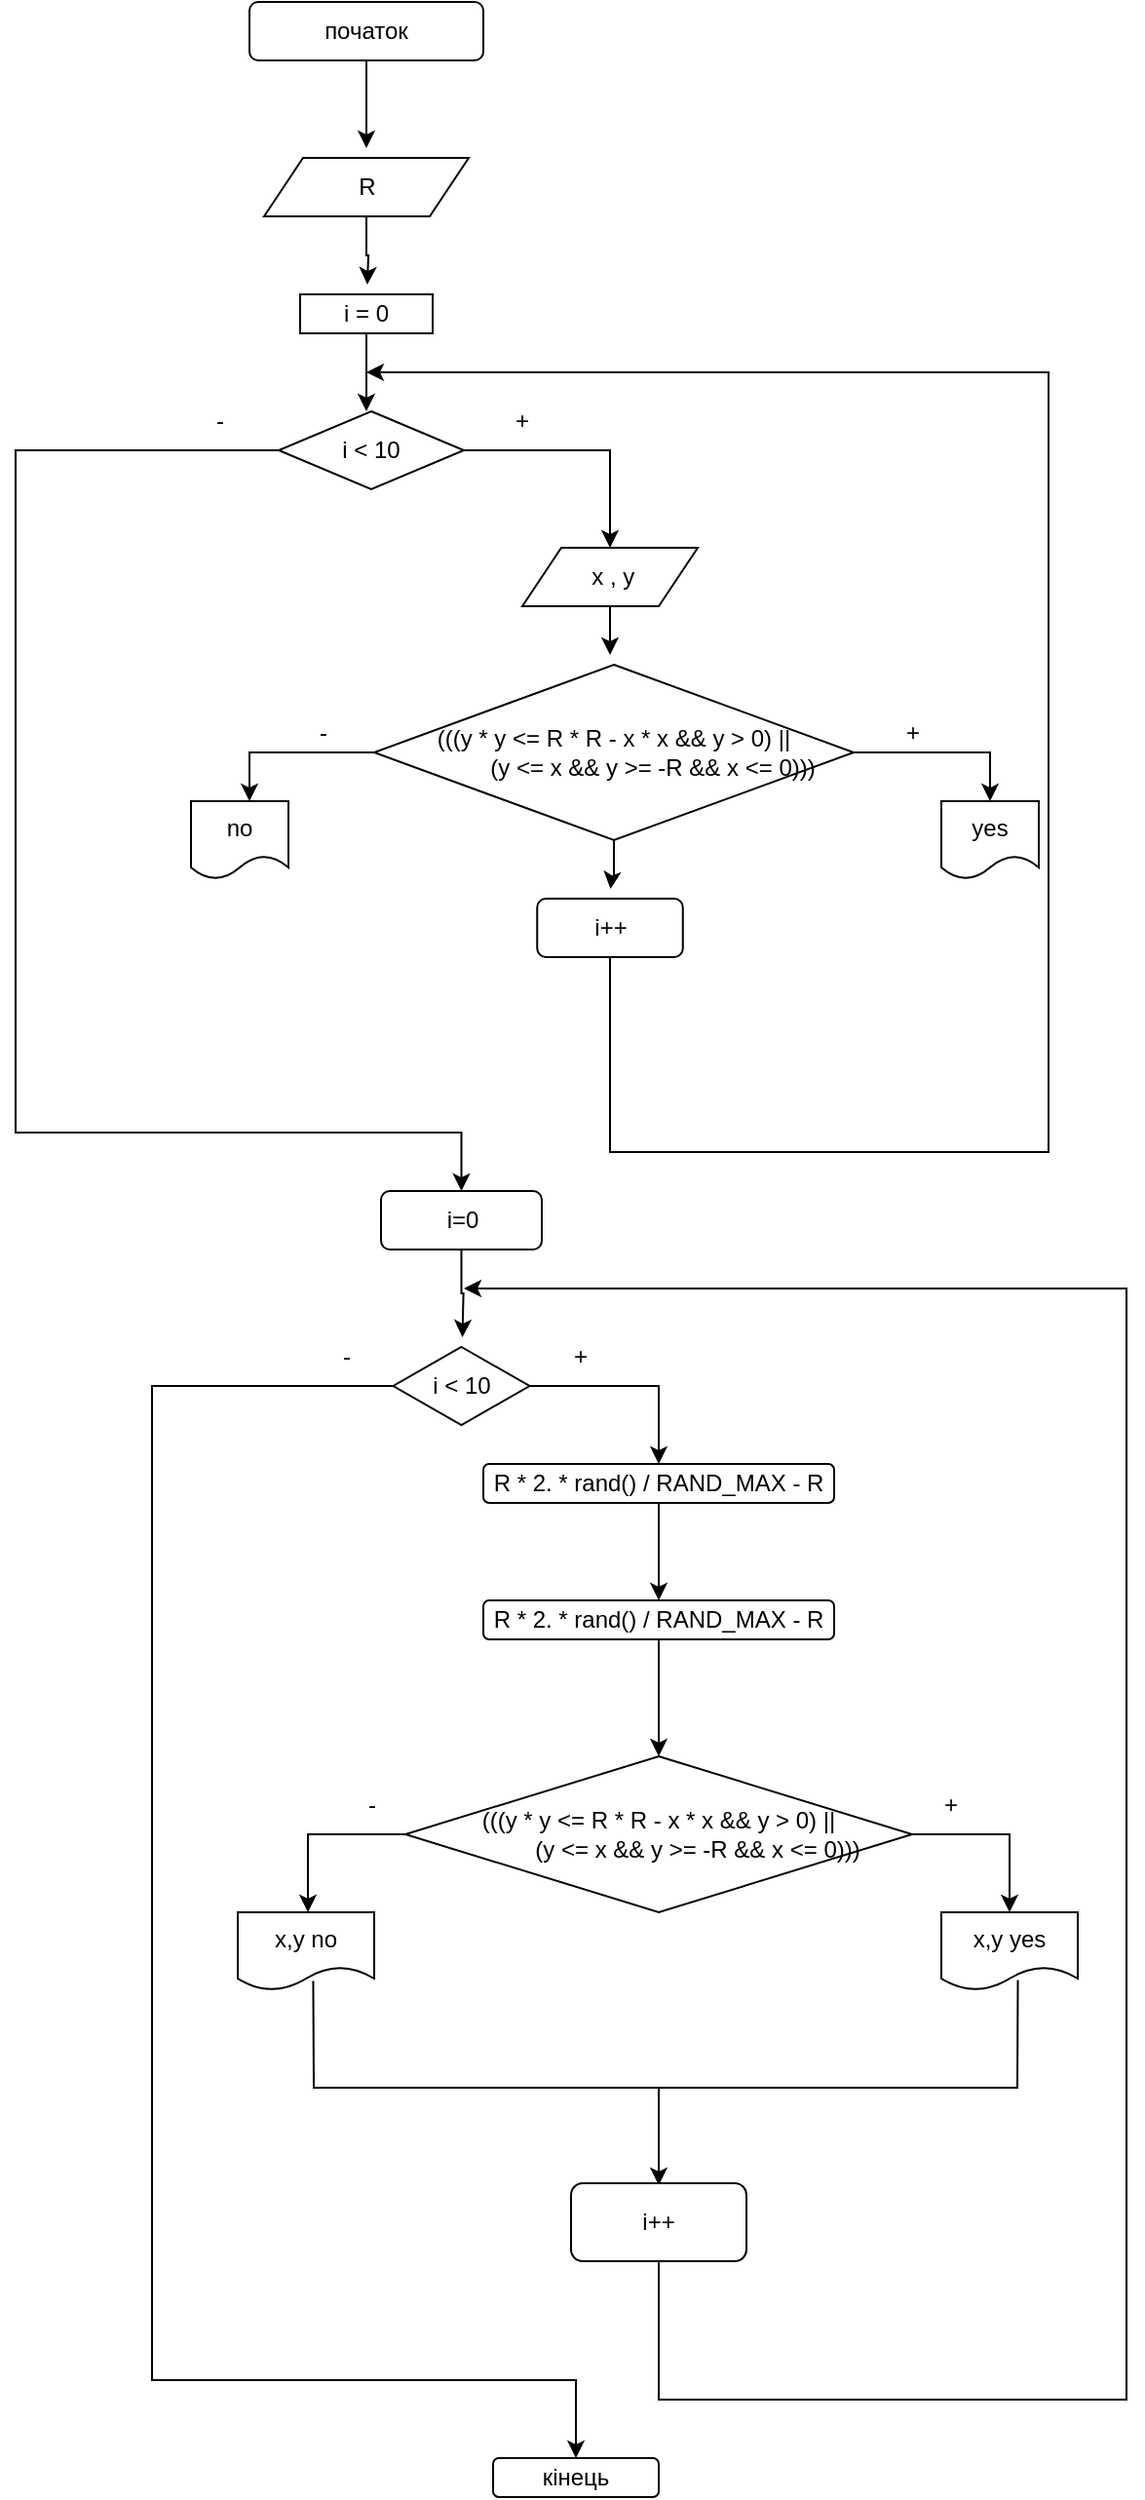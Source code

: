 <mxfile version="20.5.3" type="github" pages="2">
  <diagram id="5N432CefstWUIP9NLliG" name="Страница 1">
    <mxGraphModel dx="1753" dy="674" grid="1" gridSize="10" guides="1" tooltips="1" connect="1" arrows="1" fold="1" page="1" pageScale="1" pageWidth="827" pageHeight="1169" math="0" shadow="0">
      <root>
        <mxCell id="0" />
        <mxCell id="1" parent="0" />
        <mxCell id="ZWC13UbTc6IvKtvPfFhh-4" style="edgeStyle=orthogonalEdgeStyle;rounded=0;orthogonalLoop=1;jettySize=auto;html=1;" parent="1" source="ZWC13UbTc6IvKtvPfFhh-2" edge="1">
          <mxGeometry relative="1" as="geometry">
            <mxPoint x="410" y="85" as="targetPoint" />
          </mxGeometry>
        </mxCell>
        <mxCell id="ZWC13UbTc6IvKtvPfFhh-2" value="початок" style="rounded=1;whiteSpace=wrap;html=1;fillColor=#FFFFFF;" parent="1" vertex="1">
          <mxGeometry x="350" y="10" width="120" height="30" as="geometry" />
        </mxCell>
        <mxCell id="ZWC13UbTc6IvKtvPfFhh-7" style="edgeStyle=orthogonalEdgeStyle;rounded=0;orthogonalLoop=1;jettySize=auto;html=1;" parent="1" source="ZWC13UbTc6IvKtvPfFhh-5" edge="1">
          <mxGeometry relative="1" as="geometry">
            <mxPoint x="410.486" y="155" as="targetPoint" />
          </mxGeometry>
        </mxCell>
        <mxCell id="ZWC13UbTc6IvKtvPfFhh-5" value="R" style="shape=parallelogram;perimeter=parallelogramPerimeter;whiteSpace=wrap;html=1;fixedSize=1;fillColor=#FFFFFF;" parent="1" vertex="1">
          <mxGeometry x="357.5" y="90" width="105" height="30" as="geometry" />
        </mxCell>
        <mxCell id="ZWC13UbTc6IvKtvPfFhh-14" style="edgeStyle=orthogonalEdgeStyle;rounded=0;orthogonalLoop=1;jettySize=auto;html=1;" parent="1" source="ZWC13UbTc6IvKtvPfFhh-12" edge="1">
          <mxGeometry relative="1" as="geometry">
            <mxPoint x="410" y="220" as="targetPoint" />
          </mxGeometry>
        </mxCell>
        <mxCell id="ZWC13UbTc6IvKtvPfFhh-12" value="i = 0" style="rounded=0;whiteSpace=wrap;html=1;fillColor=#FFFFFF;" parent="1" vertex="1">
          <mxGeometry x="376" y="160" width="68" height="20" as="geometry" />
        </mxCell>
        <mxCell id="rJEAPIm3_EBUd__qqc6H-2" style="edgeStyle=orthogonalEdgeStyle;rounded=0;orthogonalLoop=1;jettySize=auto;html=1;" edge="1" parent="1" source="ZWC13UbTc6IvKtvPfFhh-15" target="rJEAPIm3_EBUd__qqc6H-4">
          <mxGeometry relative="1" as="geometry">
            <mxPoint x="540" y="270" as="targetPoint" />
          </mxGeometry>
        </mxCell>
        <mxCell id="rJEAPIm3_EBUd__qqc6H-21" style="edgeStyle=orthogonalEdgeStyle;rounded=0;orthogonalLoop=1;jettySize=auto;html=1;" edge="1" parent="1" source="ZWC13UbTc6IvKtvPfFhh-15" target="rJEAPIm3_EBUd__qqc6H-28">
          <mxGeometry relative="1" as="geometry">
            <mxPoint x="480" y="650" as="targetPoint" />
            <Array as="points">
              <mxPoint x="230" y="240" />
              <mxPoint x="230" y="590" />
            </Array>
          </mxGeometry>
        </mxCell>
        <mxCell id="ZWC13UbTc6IvKtvPfFhh-15" value="i &amp;lt; 10" style="rhombus;whiteSpace=wrap;html=1;fillColor=#FFFFFF;" parent="1" vertex="1">
          <mxGeometry x="365" y="220" width="95" height="40" as="geometry" />
        </mxCell>
        <mxCell id="rJEAPIm3_EBUd__qqc6H-6" style="edgeStyle=orthogonalEdgeStyle;rounded=0;orthogonalLoop=1;jettySize=auto;html=1;" edge="1" parent="1" source="rJEAPIm3_EBUd__qqc6H-4">
          <mxGeometry relative="1" as="geometry">
            <mxPoint x="535.029" y="345" as="targetPoint" />
          </mxGeometry>
        </mxCell>
        <mxCell id="rJEAPIm3_EBUd__qqc6H-4" value="&amp;nbsp;x , y" style="shape=parallelogram;perimeter=parallelogramPerimeter;whiteSpace=wrap;html=1;fixedSize=1;" vertex="1" parent="1">
          <mxGeometry x="490" y="290" width="90" height="30" as="geometry" />
        </mxCell>
        <mxCell id="rJEAPIm3_EBUd__qqc6H-11" style="edgeStyle=orthogonalEdgeStyle;rounded=0;orthogonalLoop=1;jettySize=auto;html=1;" edge="1" parent="1" source="rJEAPIm3_EBUd__qqc6H-7" target="rJEAPIm3_EBUd__qqc6H-12">
          <mxGeometry relative="1" as="geometry">
            <mxPoint x="730" y="430" as="targetPoint" />
            <Array as="points">
              <mxPoint x="730" y="395" />
              <mxPoint x="730" y="430" />
            </Array>
          </mxGeometry>
        </mxCell>
        <mxCell id="rJEAPIm3_EBUd__qqc6H-15" style="edgeStyle=orthogonalEdgeStyle;rounded=0;orthogonalLoop=1;jettySize=auto;html=1;" edge="1" parent="1" source="rJEAPIm3_EBUd__qqc6H-7">
          <mxGeometry relative="1" as="geometry">
            <mxPoint x="350" y="420" as="targetPoint" />
            <Array as="points">
              <mxPoint x="350" y="395" />
            </Array>
          </mxGeometry>
        </mxCell>
        <mxCell id="rJEAPIm3_EBUd__qqc6H-23" style="edgeStyle=orthogonalEdgeStyle;rounded=0;orthogonalLoop=1;jettySize=auto;html=1;" edge="1" parent="1" source="rJEAPIm3_EBUd__qqc6H-7">
          <mxGeometry relative="1" as="geometry">
            <mxPoint x="535.257" y="465.003" as="targetPoint" />
          </mxGeometry>
        </mxCell>
        <mxCell id="rJEAPIm3_EBUd__qqc6H-7" value="&lt;div&gt;(((y * y &amp;lt;= R * R - x * x &amp;amp;&amp;amp; y &amp;gt; 0) ||&lt;/div&gt;&lt;div&gt;&amp;nbsp; &amp;nbsp; &amp;nbsp; &amp;nbsp; &amp;nbsp; &amp;nbsp; (y &amp;lt;= x &amp;amp;&amp;amp; y &amp;gt;= -R &amp;amp;&amp;amp; x &amp;lt;= 0)))&lt;/div&gt;" style="rhombus;whiteSpace=wrap;html=1;" vertex="1" parent="1">
          <mxGeometry x="414" y="350" width="246" height="90" as="geometry" />
        </mxCell>
        <mxCell id="rJEAPIm3_EBUd__qqc6H-12" value="yes" style="shape=document;whiteSpace=wrap;html=1;boundedLbl=1;" vertex="1" parent="1">
          <mxGeometry x="705" y="420" width="50" height="40" as="geometry" />
        </mxCell>
        <mxCell id="rJEAPIm3_EBUd__qqc6H-13" value="+" style="text;html=1;resizable=0;autosize=1;align=center;verticalAlign=middle;points=[];fillColor=none;strokeColor=none;rounded=0;" vertex="1" parent="1">
          <mxGeometry x="675" y="370" width="30" height="30" as="geometry" />
        </mxCell>
        <mxCell id="rJEAPIm3_EBUd__qqc6H-17" value="-" style="text;html=1;strokeColor=none;fillColor=none;align=center;verticalAlign=middle;whiteSpace=wrap;rounded=0;" vertex="1" parent="1">
          <mxGeometry x="357.5" y="370" width="60" height="30" as="geometry" />
        </mxCell>
        <mxCell id="rJEAPIm3_EBUd__qqc6H-18" value="no" style="shape=document;whiteSpace=wrap;html=1;boundedLbl=1;" vertex="1" parent="1">
          <mxGeometry x="320" y="420" width="50" height="40" as="geometry" />
        </mxCell>
        <mxCell id="rJEAPIm3_EBUd__qqc6H-19" value="+" style="text;html=1;strokeColor=none;fillColor=none;align=center;verticalAlign=middle;whiteSpace=wrap;rounded=0;" vertex="1" parent="1">
          <mxGeometry x="460" y="210" width="60" height="30" as="geometry" />
        </mxCell>
        <mxCell id="rJEAPIm3_EBUd__qqc6H-26" style="edgeStyle=orthogonalEdgeStyle;rounded=0;orthogonalLoop=1;jettySize=auto;html=1;" edge="1" parent="1" source="rJEAPIm3_EBUd__qqc6H-24">
          <mxGeometry relative="1" as="geometry">
            <mxPoint x="410" y="200" as="targetPoint" />
            <Array as="points">
              <mxPoint x="535" y="600" />
              <mxPoint x="760" y="600" />
              <mxPoint x="760" y="200" />
              <mxPoint x="535" y="200" />
            </Array>
          </mxGeometry>
        </mxCell>
        <mxCell id="rJEAPIm3_EBUd__qqc6H-24" value="i++" style="rounded=1;whiteSpace=wrap;html=1;" vertex="1" parent="1">
          <mxGeometry x="497.63" y="470" width="74.75" height="30" as="geometry" />
        </mxCell>
        <mxCell id="rJEAPIm3_EBUd__qqc6H-27" value="-" style="text;html=1;strokeColor=none;fillColor=none;align=center;verticalAlign=middle;whiteSpace=wrap;rounded=0;" vertex="1" parent="1">
          <mxGeometry x="305" y="210" width="60" height="30" as="geometry" />
        </mxCell>
        <mxCell id="rJEAPIm3_EBUd__qqc6H-30" style="edgeStyle=orthogonalEdgeStyle;rounded=0;orthogonalLoop=1;jettySize=auto;html=1;" edge="1" parent="1" source="rJEAPIm3_EBUd__qqc6H-28">
          <mxGeometry relative="1" as="geometry">
            <mxPoint x="459.257" y="695" as="targetPoint" />
          </mxGeometry>
        </mxCell>
        <mxCell id="rJEAPIm3_EBUd__qqc6H-28" value="i=0" style="rounded=1;whiteSpace=wrap;html=1;" vertex="1" parent="1">
          <mxGeometry x="417.5" y="620" width="82.5" height="30" as="geometry" />
        </mxCell>
        <mxCell id="rJEAPIm3_EBUd__qqc6H-33" style="edgeStyle=orthogonalEdgeStyle;rounded=0;orthogonalLoop=1;jettySize=auto;html=1;" edge="1" parent="1" source="rJEAPIm3_EBUd__qqc6H-31">
          <mxGeometry relative="1" as="geometry">
            <mxPoint x="560" y="760" as="targetPoint" />
            <Array as="points">
              <mxPoint x="560" y="720" />
              <mxPoint x="560" y="760" />
            </Array>
          </mxGeometry>
        </mxCell>
        <mxCell id="rJEAPIm3_EBUd__qqc6H-35" style="edgeStyle=orthogonalEdgeStyle;rounded=0;orthogonalLoop=1;jettySize=auto;html=1;" edge="1" parent="1" source="rJEAPIm3_EBUd__qqc6H-31" target="rJEAPIm3_EBUd__qqc6H-66">
          <mxGeometry relative="1" as="geometry">
            <mxPoint x="530" y="1271.371" as="targetPoint" />
            <Array as="points">
              <mxPoint x="300" y="720" />
              <mxPoint x="300" y="1230" />
            </Array>
          </mxGeometry>
        </mxCell>
        <mxCell id="rJEAPIm3_EBUd__qqc6H-31" value="i &amp;lt; 10" style="rhombus;whiteSpace=wrap;html=1;" vertex="1" parent="1">
          <mxGeometry x="423.75" y="700" width="70" height="40" as="geometry" />
        </mxCell>
        <mxCell id="rJEAPIm3_EBUd__qqc6H-37" value="+" style="text;html=1;strokeColor=none;fillColor=none;align=center;verticalAlign=middle;whiteSpace=wrap;rounded=0;" vertex="1" parent="1">
          <mxGeometry x="490" y="690" width="60" height="30" as="geometry" />
        </mxCell>
        <mxCell id="rJEAPIm3_EBUd__qqc6H-38" value="-" style="text;html=1;strokeColor=none;fillColor=none;align=center;verticalAlign=middle;whiteSpace=wrap;rounded=0;" vertex="1" parent="1">
          <mxGeometry x="370" y="690" width="60" height="30" as="geometry" />
        </mxCell>
        <mxCell id="rJEAPIm3_EBUd__qqc6H-41" style="edgeStyle=orthogonalEdgeStyle;rounded=0;orthogonalLoop=1;jettySize=auto;html=1;" edge="1" parent="1" source="rJEAPIm3_EBUd__qqc6H-39" target="rJEAPIm3_EBUd__qqc6H-40">
          <mxGeometry relative="1" as="geometry" />
        </mxCell>
        <mxCell id="rJEAPIm3_EBUd__qqc6H-39" value="R * 2. * rand() / RAND_MAX - R" style="rounded=1;whiteSpace=wrap;html=1;" vertex="1" parent="1">
          <mxGeometry x="470" y="760" width="180" height="20" as="geometry" />
        </mxCell>
        <mxCell id="rJEAPIm3_EBUd__qqc6H-43" style="edgeStyle=orthogonalEdgeStyle;rounded=0;orthogonalLoop=1;jettySize=auto;html=1;" edge="1" parent="1" source="rJEAPIm3_EBUd__qqc6H-40">
          <mxGeometry relative="1" as="geometry">
            <mxPoint x="560" y="910" as="targetPoint" />
          </mxGeometry>
        </mxCell>
        <mxCell id="rJEAPIm3_EBUd__qqc6H-40" value="R * 2. * rand() / RAND_MAX - R" style="rounded=1;whiteSpace=wrap;html=1;" vertex="1" parent="1">
          <mxGeometry x="470" y="830" width="180" height="20" as="geometry" />
        </mxCell>
        <mxCell id="rJEAPIm3_EBUd__qqc6H-50" style="edgeStyle=orthogonalEdgeStyle;rounded=0;orthogonalLoop=1;jettySize=auto;html=1;" edge="1" parent="1" source="rJEAPIm3_EBUd__qqc6H-44">
          <mxGeometry relative="1" as="geometry">
            <mxPoint x="380" y="990" as="targetPoint" />
            <Array as="points">
              <mxPoint x="380" y="950" />
            </Array>
          </mxGeometry>
        </mxCell>
        <mxCell id="rJEAPIm3_EBUd__qqc6H-52" style="edgeStyle=orthogonalEdgeStyle;rounded=0;orthogonalLoop=1;jettySize=auto;html=1;" edge="1" parent="1" source="rJEAPIm3_EBUd__qqc6H-44">
          <mxGeometry relative="1" as="geometry">
            <mxPoint x="740" y="990" as="targetPoint" />
            <Array as="points">
              <mxPoint x="740" y="950" />
            </Array>
          </mxGeometry>
        </mxCell>
        <mxCell id="rJEAPIm3_EBUd__qqc6H-44" value="&lt;div&gt;(((y * y &amp;lt;= R * R - x * x &amp;amp;&amp;amp; y &amp;gt; 0) ||&lt;/div&gt;&lt;div&gt;&amp;nbsp; &amp;nbsp; &amp;nbsp; &amp;nbsp; &amp;nbsp; &amp;nbsp; (y &amp;lt;= x &amp;amp;&amp;amp; y &amp;gt;= -R &amp;amp;&amp;amp; x &amp;lt;= 0)))&lt;/div&gt;" style="rhombus;whiteSpace=wrap;html=1;" vertex="1" parent="1">
          <mxGeometry x="430" y="910" width="260" height="80" as="geometry" />
        </mxCell>
        <mxCell id="rJEAPIm3_EBUd__qqc6H-53" value="+" style="text;html=1;strokeColor=none;fillColor=none;align=center;verticalAlign=middle;whiteSpace=wrap;rounded=0;" vertex="1" parent="1">
          <mxGeometry x="680" y="920" width="60" height="30" as="geometry" />
        </mxCell>
        <mxCell id="rJEAPIm3_EBUd__qqc6H-54" value="-" style="text;html=1;strokeColor=none;fillColor=none;align=center;verticalAlign=middle;whiteSpace=wrap;rounded=0;" vertex="1" parent="1">
          <mxGeometry x="382.5" y="920" width="60" height="30" as="geometry" />
        </mxCell>
        <mxCell id="rJEAPIm3_EBUd__qqc6H-55" value="x,y yes" style="shape=document;whiteSpace=wrap;html=1;boundedLbl=1;" vertex="1" parent="1">
          <mxGeometry x="705" y="990" width="70" height="40" as="geometry" />
        </mxCell>
        <mxCell id="rJEAPIm3_EBUd__qqc6H-56" value="x,y no" style="shape=document;whiteSpace=wrap;html=1;boundedLbl=1;" vertex="1" parent="1">
          <mxGeometry x="344" y="990" width="70" height="40" as="geometry" />
        </mxCell>
        <mxCell id="rJEAPIm3_EBUd__qqc6H-61" value="" style="endArrow=none;html=1;rounded=0;exitX=0.553;exitY=0.881;exitDx=0;exitDy=0;exitPerimeter=0;entryX=0.561;entryY=0.87;entryDx=0;entryDy=0;entryPerimeter=0;" edge="1" parent="1" source="rJEAPIm3_EBUd__qqc6H-56" target="rJEAPIm3_EBUd__qqc6H-55">
          <mxGeometry width="50" height="50" relative="1" as="geometry">
            <mxPoint x="590" y="1060" as="sourcePoint" />
            <mxPoint x="640" y="1010" as="targetPoint" />
            <Array as="points">
              <mxPoint x="383" y="1080" />
              <mxPoint x="744" y="1080" />
            </Array>
          </mxGeometry>
        </mxCell>
        <mxCell id="rJEAPIm3_EBUd__qqc6H-62" value="" style="endArrow=classic;html=1;rounded=0;" edge="1" parent="1">
          <mxGeometry width="50" height="50" relative="1" as="geometry">
            <mxPoint x="560" y="1080" as="sourcePoint" />
            <mxPoint x="560" y="1130" as="targetPoint" />
          </mxGeometry>
        </mxCell>
        <mxCell id="rJEAPIm3_EBUd__qqc6H-65" style="edgeStyle=orthogonalEdgeStyle;rounded=0;orthogonalLoop=1;jettySize=auto;html=1;" edge="1" parent="1" source="rJEAPIm3_EBUd__qqc6H-63">
          <mxGeometry relative="1" as="geometry">
            <mxPoint x="460" y="670" as="targetPoint" />
            <Array as="points">
              <mxPoint x="560" y="1240" />
              <mxPoint x="800" y="1240" />
              <mxPoint x="800" y="670" />
            </Array>
          </mxGeometry>
        </mxCell>
        <mxCell id="rJEAPIm3_EBUd__qqc6H-63" value="i++" style="rounded=1;whiteSpace=wrap;html=1;" vertex="1" parent="1">
          <mxGeometry x="515" y="1129" width="90" height="40" as="geometry" />
        </mxCell>
        <mxCell id="rJEAPIm3_EBUd__qqc6H-66" value="кінець" style="rounded=1;whiteSpace=wrap;html=1;" vertex="1" parent="1">
          <mxGeometry x="475" y="1270" width="85" height="20" as="geometry" />
        </mxCell>
      </root>
    </mxGraphModel>
  </diagram>
  <diagram id="iS8_19dRsRXzAq9ZctJX" name="Страница 2">
    <mxGraphModel dx="2129" dy="819" grid="1" gridSize="10" guides="1" tooltips="1" connect="1" arrows="1" fold="1" page="1" pageScale="1" pageWidth="827" pageHeight="1169" math="0" shadow="0">
      <root>
        <mxCell id="0" />
        <mxCell id="1" parent="0" />
        <mxCell id="iwmx_b_H9nalrv4io-dC-3" style="edgeStyle=orthogonalEdgeStyle;rounded=0;orthogonalLoop=1;jettySize=auto;html=1;" edge="1" parent="1" source="iwmx_b_H9nalrv4io-dC-1">
          <mxGeometry relative="1" as="geometry">
            <mxPoint x="395" y="105" as="targetPoint" />
          </mxGeometry>
        </mxCell>
        <mxCell id="iwmx_b_H9nalrv4io-dC-1" value="" style="ellipse;whiteSpace=wrap;html=1;aspect=fixed;fillColor=#000000;" vertex="1" parent="1">
          <mxGeometry x="370" y="20" width="50" height="50" as="geometry" />
        </mxCell>
        <mxCell id="iwmx_b_H9nalrv4io-dC-6" style="edgeStyle=orthogonalEdgeStyle;rounded=0;orthogonalLoop=1;jettySize=auto;html=1;" edge="1" parent="1" source="iwmx_b_H9nalrv4io-dC-4" target="iwmx_b_H9nalrv4io-dC-5">
          <mxGeometry relative="1" as="geometry" />
        </mxCell>
        <mxCell id="iwmx_b_H9nalrv4io-dC-4" value="ввід R" style="rounded=1;whiteSpace=wrap;html=1;fillColor=#FFFFFF;" vertex="1" parent="1">
          <mxGeometry x="347.5" y="110" width="95" height="30" as="geometry" />
        </mxCell>
        <mxCell id="iwmx_b_H9nalrv4io-dC-8" style="edgeStyle=orthogonalEdgeStyle;rounded=0;orthogonalLoop=1;jettySize=auto;html=1;" edge="1" parent="1" source="iwmx_b_H9nalrv4io-dC-5">
          <mxGeometry relative="1" as="geometry">
            <mxPoint x="395.5" y="275" as="targetPoint" />
          </mxGeometry>
        </mxCell>
        <mxCell id="iwmx_b_H9nalrv4io-dC-5" value="i=0" style="rounded=1;whiteSpace=wrap;html=1;fillColor=#FFFFFF;" vertex="1" parent="1">
          <mxGeometry x="348" y="195" width="95" height="30" as="geometry" />
        </mxCell>
        <mxCell id="iwmx_b_H9nalrv4io-dC-11" style="edgeStyle=orthogonalEdgeStyle;rounded=0;orthogonalLoop=1;jettySize=auto;html=1;" edge="1" parent="1" source="iwmx_b_H9nalrv4io-dC-9" target="iwmx_b_H9nalrv4io-dC-10">
          <mxGeometry relative="1" as="geometry" />
        </mxCell>
        <mxCell id="iwmx_b_H9nalrv4io-dC-9" value="" style="rhombus;whiteSpace=wrap;html=1;fillColor=#FFFFFF;" vertex="1" parent="1">
          <mxGeometry x="367.5" y="280" width="55" height="50" as="geometry" />
        </mxCell>
        <mxCell id="iwmx_b_H9nalrv4io-dC-13" style="edgeStyle=orthogonalEdgeStyle;rounded=0;orthogonalLoop=1;jettySize=auto;html=1;" edge="1" parent="1" source="iwmx_b_H9nalrv4io-dC-10" target="iwmx_b_H9nalrv4io-dC-14">
          <mxGeometry relative="1" as="geometry">
            <mxPoint x="833" y="750" as="targetPoint" />
            <Array as="points">
              <mxPoint x="833" y="795" />
            </Array>
          </mxGeometry>
        </mxCell>
        <mxCell id="iwmx_b_H9nalrv4io-dC-38" style="edgeStyle=orthogonalEdgeStyle;rounded=0;orthogonalLoop=1;jettySize=auto;html=1;" edge="1" parent="1" source="iwmx_b_H9nalrv4io-dC-10">
          <mxGeometry relative="1" as="geometry">
            <mxPoint x="395.517" y="855.016" as="targetPoint" />
          </mxGeometry>
        </mxCell>
        <mxCell id="iwmx_b_H9nalrv4io-dC-10" value="" style="rhombus;whiteSpace=wrap;html=1;fillColor=#FFFFFF;" vertex="1" parent="1">
          <mxGeometry x="368" y="770" width="55" height="50" as="geometry" />
        </mxCell>
        <mxCell id="iwmx_b_H9nalrv4io-dC-16" style="edgeStyle=orthogonalEdgeStyle;rounded=0;orthogonalLoop=1;jettySize=auto;html=1;" edge="1" parent="1" source="iwmx_b_H9nalrv4io-dC-14">
          <mxGeometry relative="1" as="geometry">
            <mxPoint x="838.5" y="700" as="targetPoint" />
          </mxGeometry>
        </mxCell>
        <mxCell id="iwmx_b_H9nalrv4io-dC-14" value="ввід х у" style="rounded=1;whiteSpace=wrap;html=1;fillColor=#FFFFFF;" vertex="1" parent="1">
          <mxGeometry x="790" y="750" width="97" height="20" as="geometry" />
        </mxCell>
        <mxCell id="iwmx_b_H9nalrv4io-dC-19" style="edgeStyle=orthogonalEdgeStyle;rounded=0;orthogonalLoop=1;jettySize=auto;html=1;" edge="1" parent="1" source="iwmx_b_H9nalrv4io-dC-17">
          <mxGeometry relative="1" as="geometry">
            <mxPoint x="839" y="590" as="targetPoint" />
          </mxGeometry>
        </mxCell>
        <mxCell id="iwmx_b_H9nalrv4io-dC-29" style="edgeStyle=orthogonalEdgeStyle;rounded=0;orthogonalLoop=1;jettySize=auto;html=1;" edge="1" parent="1" source="iwmx_b_H9nalrv4io-dC-17">
          <mxGeometry relative="1" as="geometry">
            <mxPoint x="540" y="680" as="targetPoint" />
          </mxGeometry>
        </mxCell>
        <mxCell id="iwmx_b_H9nalrv4io-dC-17" value="" style="rhombus;whiteSpace=wrap;html=1;fillColor=#FFFFFF;" vertex="1" parent="1">
          <mxGeometry x="813.5" y="660" width="50" height="40" as="geometry" />
        </mxCell>
        <mxCell id="iwmx_b_H9nalrv4io-dC-22" style="edgeStyle=orthogonalEdgeStyle;rounded=0;orthogonalLoop=1;jettySize=auto;html=1;" edge="1" parent="1" source="iwmx_b_H9nalrv4io-dC-20">
          <mxGeometry relative="1" as="geometry">
            <mxPoint x="839" y="490" as="targetPoint" />
          </mxGeometry>
        </mxCell>
        <mxCell id="iwmx_b_H9nalrv4io-dC-20" value="вивід no" style="rounded=1;whiteSpace=wrap;html=1;fillColor=#FFFFFF;" vertex="1" parent="1">
          <mxGeometry x="778.5" y="565" width="120" height="20" as="geometry" />
        </mxCell>
        <mxCell id="iwmx_b_H9nalrv4io-dC-25" style="edgeStyle=orthogonalEdgeStyle;rounded=0;orthogonalLoop=1;jettySize=auto;html=1;" edge="1" parent="1" source="iwmx_b_H9nalrv4io-dC-23" target="iwmx_b_H9nalrv4io-dC-26">
          <mxGeometry relative="1" as="geometry">
            <mxPoint x="840" y="320" as="targetPoint" />
          </mxGeometry>
        </mxCell>
        <mxCell id="iwmx_b_H9nalrv4io-dC-23" value="" style="rhombus;whiteSpace=wrap;html=1;fillColor=#FFFFFF;" vertex="1" parent="1">
          <mxGeometry x="813.5" y="440" width="50" height="50" as="geometry" />
        </mxCell>
        <mxCell id="iwmx_b_H9nalrv4io-dC-27" style="edgeStyle=orthogonalEdgeStyle;rounded=0;orthogonalLoop=1;jettySize=auto;html=1;entryX=1;entryY=0.5;entryDx=0;entryDy=0;" edge="1" parent="1" source="iwmx_b_H9nalrv4io-dC-26" target="iwmx_b_H9nalrv4io-dC-9">
          <mxGeometry relative="1" as="geometry" />
        </mxCell>
        <mxCell id="iwmx_b_H9nalrv4io-dC-26" value="i++" style="rounded=1;whiteSpace=wrap;html=1;fillColor=#FFFFFF;" vertex="1" parent="1">
          <mxGeometry x="787.75" y="290" width="101.5" height="30" as="geometry" />
        </mxCell>
        <mxCell id="iwmx_b_H9nalrv4io-dC-32" style="edgeStyle=orthogonalEdgeStyle;rounded=0;orthogonalLoop=1;jettySize=auto;html=1;" edge="1" parent="1" source="iwmx_b_H9nalrv4io-dC-30">
          <mxGeometry relative="1" as="geometry">
            <mxPoint x="810" y="470" as="targetPoint" />
            <Array as="points">
              <mxPoint x="494" y="563" />
              <mxPoint x="494" y="460" />
            </Array>
          </mxGeometry>
        </mxCell>
        <mxCell id="iwmx_b_H9nalrv4io-dC-30" value="вивід yes" style="rounded=1;whiteSpace=wrap;html=1;fillColor=#FFFFFF;" vertex="1" parent="1">
          <mxGeometry x="450" y="665" width="87" height="30" as="geometry" />
        </mxCell>
        <mxCell id="iwmx_b_H9nalrv4io-dC-35" value="[&lt;span style=&quot;background-color: initial;&quot;&gt;(((y * y &amp;lt;= R * R - x * x &amp;amp;&amp;amp; y &amp;gt; 0) ||&lt;/span&gt;&lt;div&gt;&amp;nbsp; &amp;nbsp; &amp;nbsp; &amp;nbsp; &amp;nbsp; &amp;nbsp; (y &amp;lt;= x &amp;amp;&amp;amp; y &amp;gt;= -R &amp;amp;&amp;amp; x &amp;lt;= 0)))]&lt;/div&gt;" style="text;html=1;strokeColor=none;fillColor=none;align=center;verticalAlign=middle;whiteSpace=wrap;rounded=0;" vertex="1" parent="1">
          <mxGeometry x="507" y="650" width="320" height="30" as="geometry" />
        </mxCell>
        <mxCell id="iwmx_b_H9nalrv4io-dC-41" style="edgeStyle=orthogonalEdgeStyle;rounded=0;orthogonalLoop=1;jettySize=auto;html=1;" edge="1" parent="1" source="iwmx_b_H9nalrv4io-dC-39">
          <mxGeometry relative="1" as="geometry">
            <mxPoint x="395.241" y="955" as="targetPoint" />
          </mxGeometry>
        </mxCell>
        <mxCell id="iwmx_b_H9nalrv4io-dC-39" value="i=0" style="rounded=1;whiteSpace=wrap;html=1;fillColor=#FFFFFF;" vertex="1" parent="1">
          <mxGeometry x="352.75" y="860" width="84.5" height="30" as="geometry" />
        </mxCell>
        <mxCell id="iwmx_b_H9nalrv4io-dC-44" style="edgeStyle=orthogonalEdgeStyle;rounded=0;orthogonalLoop=1;jettySize=auto;html=1;" edge="1" parent="1" source="iwmx_b_H9nalrv4io-dC-42" target="iwmx_b_H9nalrv4io-dC-43">
          <mxGeometry relative="1" as="geometry" />
        </mxCell>
        <mxCell id="iwmx_b_H9nalrv4io-dC-42" value="" style="rhombus;whiteSpace=wrap;html=1;fillColor=#FFFFFF;" vertex="1" parent="1">
          <mxGeometry x="367.5" y="960" width="55" height="50" as="geometry" />
        </mxCell>
        <mxCell id="iwmx_b_H9nalrv4io-dC-47" style="edgeStyle=orthogonalEdgeStyle;rounded=0;orthogonalLoop=1;jettySize=auto;html=1;" edge="1" parent="1" source="iwmx_b_H9nalrv4io-dC-43" target="iwmx_b_H9nalrv4io-dC-48">
          <mxGeometry relative="1" as="geometry">
            <mxPoint x="873" y="1365" as="targetPoint" />
            <Array as="points">
              <mxPoint x="873" y="1365" />
            </Array>
          </mxGeometry>
        </mxCell>
        <mxCell id="iwmx_b_H9nalrv4io-dC-72" style="edgeStyle=orthogonalEdgeStyle;rounded=0;orthogonalLoop=1;jettySize=auto;html=1;" edge="1" parent="1" source="iwmx_b_H9nalrv4io-dC-43">
          <mxGeometry relative="1" as="geometry">
            <mxPoint x="395.517" y="1425.016" as="targetPoint" />
          </mxGeometry>
        </mxCell>
        <mxCell id="iwmx_b_H9nalrv4io-dC-43" value="" style="rhombus;whiteSpace=wrap;html=1;fillColor=#FFFFFF;" vertex="1" parent="1">
          <mxGeometry x="368" y="1340" width="55" height="50" as="geometry" />
        </mxCell>
        <mxCell id="iwmx_b_H9nalrv4io-dC-45" value="[i&amp;lt;10]" style="text;html=1;strokeColor=none;fillColor=none;align=center;verticalAlign=middle;whiteSpace=wrap;rounded=0;" vertex="1" parent="1">
          <mxGeometry x="477" y="770" width="60" height="30" as="geometry" />
        </mxCell>
        <mxCell id="iwmx_b_H9nalrv4io-dC-50" style="edgeStyle=orthogonalEdgeStyle;rounded=0;orthogonalLoop=1;jettySize=auto;html=1;" edge="1" parent="1" source="iwmx_b_H9nalrv4io-dC-48" target="iwmx_b_H9nalrv4io-dC-49">
          <mxGeometry relative="1" as="geometry" />
        </mxCell>
        <mxCell id="iwmx_b_H9nalrv4io-dC-48" value="R * 2. * rand() / RAND_MAX - R" style="rounded=1;whiteSpace=wrap;html=1;fillColor=#FFFFFF;" vertex="1" parent="1">
          <mxGeometry x="813" y="1352.5" width="167" height="25" as="geometry" />
        </mxCell>
        <mxCell id="iwmx_b_H9nalrv4io-dC-52" style="edgeStyle=orthogonalEdgeStyle;rounded=0;orthogonalLoop=1;jettySize=auto;html=1;" edge="1" parent="1" source="iwmx_b_H9nalrv4io-dC-49">
          <mxGeometry relative="1" as="geometry">
            <mxPoint x="896.483" y="1253" as="targetPoint" />
          </mxGeometry>
        </mxCell>
        <mxCell id="iwmx_b_H9nalrv4io-dC-49" value="R * 2. * rand() / RAND_MAX - R" style="rounded=1;whiteSpace=wrap;html=1;fillColor=#FFFFFF;" vertex="1" parent="1">
          <mxGeometry x="813" y="1288" width="167" height="25" as="geometry" />
        </mxCell>
        <mxCell id="iwmx_b_H9nalrv4io-dC-55" style="edgeStyle=orthogonalEdgeStyle;rounded=0;orthogonalLoop=1;jettySize=auto;html=1;" edge="1" parent="1" source="iwmx_b_H9nalrv4io-dC-53">
          <mxGeometry relative="1" as="geometry">
            <mxPoint x="570" y="1230" as="targetPoint" />
          </mxGeometry>
        </mxCell>
        <mxCell id="iwmx_b_H9nalrv4io-dC-62" style="edgeStyle=orthogonalEdgeStyle;rounded=0;orthogonalLoop=1;jettySize=auto;html=1;" edge="1" parent="1" source="iwmx_b_H9nalrv4io-dC-53">
          <mxGeometry relative="1" as="geometry">
            <mxPoint x="897.034" y="1159.966" as="targetPoint" />
          </mxGeometry>
        </mxCell>
        <mxCell id="iwmx_b_H9nalrv4io-dC-53" value="" style="rhombus;whiteSpace=wrap;html=1;fillColor=#FFFFFF;" vertex="1" parent="1">
          <mxGeometry x="876.5" y="1210" width="40" height="40" as="geometry" />
        </mxCell>
        <mxCell id="iwmx_b_H9nalrv4io-dC-58" style="edgeStyle=orthogonalEdgeStyle;rounded=0;orthogonalLoop=1;jettySize=auto;html=1;entryX=0;entryY=0.5;entryDx=0;entryDy=0;" edge="1" parent="1" source="iwmx_b_H9nalrv4io-dC-56" target="iwmx_b_H9nalrv4io-dC-66">
          <mxGeometry relative="1" as="geometry">
            <mxPoint x="870" y="1040" as="targetPoint" />
            <Array as="points">
              <mxPoint x="535" y="1050" />
            </Array>
          </mxGeometry>
        </mxCell>
        <mxCell id="iwmx_b_H9nalrv4io-dC-56" value="вивід yes" style="rounded=1;whiteSpace=wrap;html=1;fillColor=#FFFFFF;" vertex="1" parent="1">
          <mxGeometry x="500" y="1210" width="70" height="40" as="geometry" />
        </mxCell>
        <mxCell id="iwmx_b_H9nalrv4io-dC-59" value="[&lt;span style=&quot;background-color: initial;&quot;&gt;(((y * y &amp;lt;= R * R - x * x &amp;amp;&amp;amp; y &amp;gt; 0) ||&lt;/span&gt;&lt;div&gt;&amp;nbsp; &amp;nbsp; &amp;nbsp; &amp;nbsp; &amp;nbsp; &amp;nbsp; (y &amp;lt;= x &amp;amp;&amp;amp; y &amp;gt;= -R &amp;amp;&amp;amp; x &amp;lt;= 0)))]&lt;/div&gt;" style="text;html=1;strokeColor=none;fillColor=none;align=center;verticalAlign=middle;whiteSpace=wrap;rounded=0;" vertex="1" parent="1">
          <mxGeometry x="593.5" y="1200" width="220" height="30" as="geometry" />
        </mxCell>
        <mxCell id="iwmx_b_H9nalrv4io-dC-60" value="[i&amp;lt;10]" style="text;html=1;strokeColor=none;fillColor=none;align=center;verticalAlign=middle;whiteSpace=wrap;rounded=0;" vertex="1" parent="1">
          <mxGeometry x="533.5" y="1330" width="60" height="40" as="geometry" />
        </mxCell>
        <mxCell id="iwmx_b_H9nalrv4io-dC-65" style="edgeStyle=orthogonalEdgeStyle;rounded=0;orthogonalLoop=1;jettySize=auto;html=1;" edge="1" parent="1" source="iwmx_b_H9nalrv4io-dC-63">
          <mxGeometry relative="1" as="geometry">
            <mxPoint x="897.034" y="1075" as="targetPoint" />
          </mxGeometry>
        </mxCell>
        <mxCell id="iwmx_b_H9nalrv4io-dC-63" value="вивід no" style="rounded=1;whiteSpace=wrap;html=1;fillColor=#FFFFFF;" vertex="1" parent="1">
          <mxGeometry x="836.5" y="1130" width="120" height="30" as="geometry" />
        </mxCell>
        <mxCell id="iwmx_b_H9nalrv4io-dC-68" style="edgeStyle=orthogonalEdgeStyle;rounded=0;orthogonalLoop=1;jettySize=auto;html=1;" edge="1" parent="1" source="iwmx_b_H9nalrv4io-dC-66">
          <mxGeometry relative="1" as="geometry">
            <mxPoint x="898.276" y="1004.976" as="targetPoint" />
          </mxGeometry>
        </mxCell>
        <mxCell id="iwmx_b_H9nalrv4io-dC-66" value="" style="rhombus;whiteSpace=wrap;html=1;fillColor=#FFFFFF;" vertex="1" parent="1">
          <mxGeometry x="876.5" y="1030" width="40" height="40" as="geometry" />
        </mxCell>
        <mxCell id="iwmx_b_H9nalrv4io-dC-70" style="edgeStyle=orthogonalEdgeStyle;rounded=0;orthogonalLoop=1;jettySize=auto;html=1;entryX=1;entryY=0.5;entryDx=0;entryDy=0;" edge="1" parent="1" source="iwmx_b_H9nalrv4io-dC-69" target="iwmx_b_H9nalrv4io-dC-42">
          <mxGeometry relative="1" as="geometry" />
        </mxCell>
        <mxCell id="iwmx_b_H9nalrv4io-dC-69" value="i++" style="rounded=1;whiteSpace=wrap;html=1;fillColor=#FFFFFF;" vertex="1" parent="1">
          <mxGeometry x="851.5" y="975" width="90" height="20" as="geometry" />
        </mxCell>
        <mxCell id="iwmx_b_H9nalrv4io-dC-73" value="" style="ellipse;whiteSpace=wrap;html=1;aspect=fixed;fillColor=#000000;" vertex="1" parent="1">
          <mxGeometry x="370.5" y="1430" width="50" height="50" as="geometry" />
        </mxCell>
      </root>
    </mxGraphModel>
  </diagram>
</mxfile>
